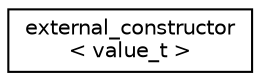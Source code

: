 digraph "Graphical Class Hierarchy"
{
 // LATEX_PDF_SIZE
  edge [fontname="Helvetica",fontsize="10",labelfontname="Helvetica",labelfontsize="10"];
  node [fontname="Helvetica",fontsize="10",shape=record];
  rankdir="LR";
  Node0 [label="external_constructor\l\< value_t \>",height=0.2,width=0.4,color="black", fillcolor="white", style="filled",URL="$structdetail_1_1external__constructor.html",tooltip=" "];
}
